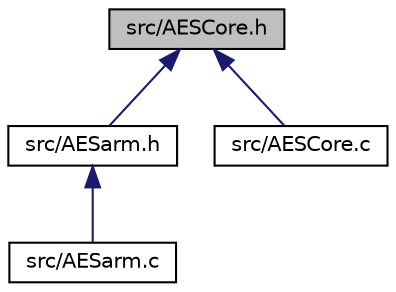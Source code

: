 digraph "src/AESCore.h"
{
  edge [fontname="Helvetica",fontsize="10",labelfontname="Helvetica",labelfontsize="10"];
  node [fontname="Helvetica",fontsize="10",shape=record];
  Node4 [label="src/AESCore.h",height=0.2,width=0.4,color="black", fillcolor="grey75", style="filled", fontcolor="black"];
  Node4 -> Node5 [dir="back",color="midnightblue",fontsize="10",style="solid",fontname="Helvetica"];
  Node5 [label="src/AESarm.h",height=0.2,width=0.4,color="black", fillcolor="white", style="filled",URL="$AESarm_8h.html"];
  Node5 -> Node6 [dir="back",color="midnightblue",fontsize="10",style="solid",fontname="Helvetica"];
  Node6 [label="src/AESarm.c",height=0.2,width=0.4,color="black", fillcolor="white", style="filled",URL="$AESarm_8c.html"];
  Node4 -> Node7 [dir="back",color="midnightblue",fontsize="10",style="solid",fontname="Helvetica"];
  Node7 [label="src/AESCore.c",height=0.2,width=0.4,color="black", fillcolor="white", style="filled",URL="$AESCore_8c.html"];
}
